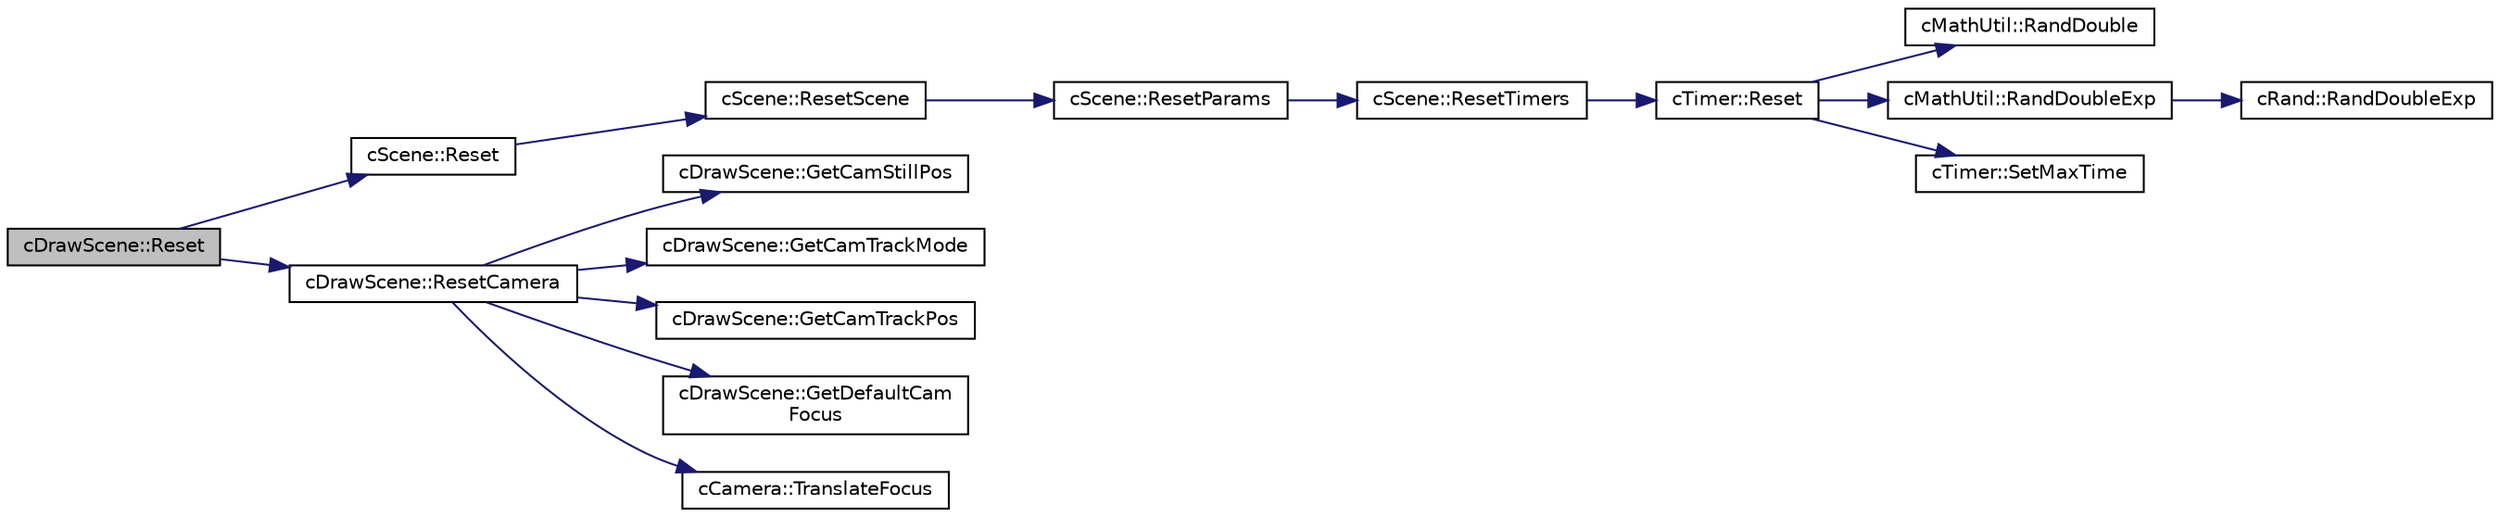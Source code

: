 digraph "cDrawScene::Reset"
{
 // LATEX_PDF_SIZE
  edge [fontname="Helvetica",fontsize="10",labelfontname="Helvetica",labelfontsize="10"];
  node [fontname="Helvetica",fontsize="10",shape=record];
  rankdir="LR";
  Node1 [label="cDrawScene::Reset",height=0.2,width=0.4,color="black", fillcolor="grey75", style="filled", fontcolor="black",tooltip=" "];
  Node1 -> Node2 [color="midnightblue",fontsize="10",style="solid",fontname="Helvetica"];
  Node2 [label="cScene::Reset",height=0.2,width=0.4,color="black", fillcolor="white", style="filled",URL="$classc_scene.html#abccdd142ce9f531bf1cfb0503dbcaf74",tooltip=" "];
  Node2 -> Node3 [color="midnightblue",fontsize="10",style="solid",fontname="Helvetica"];
  Node3 [label="cScene::ResetScene",height=0.2,width=0.4,color="black", fillcolor="white", style="filled",URL="$classc_scene.html#a77af1acfd382a6e3d668360eae38889e",tooltip=" "];
  Node3 -> Node4 [color="midnightblue",fontsize="10",style="solid",fontname="Helvetica"];
  Node4 [label="cScene::ResetParams",height=0.2,width=0.4,color="black", fillcolor="white", style="filled",URL="$classc_scene.html#a415e870aeb165035c4e226807d2ad5a4",tooltip=" "];
  Node4 -> Node5 [color="midnightblue",fontsize="10",style="solid",fontname="Helvetica"];
  Node5 [label="cScene::ResetTimers",height=0.2,width=0.4,color="black", fillcolor="white", style="filled",URL="$classc_scene.html#ad3519d6ec80933c165a3eeaec926a117",tooltip=" "];
  Node5 -> Node6 [color="midnightblue",fontsize="10",style="solid",fontname="Helvetica"];
  Node6 [label="cTimer::Reset",height=0.2,width=0.4,color="black", fillcolor="white", style="filled",URL="$classc_timer.html#ad1099bd7febb32a85da1273881d2326d",tooltip=" "];
  Node6 -> Node7 [color="midnightblue",fontsize="10",style="solid",fontname="Helvetica"];
  Node7 [label="cMathUtil::RandDouble",height=0.2,width=0.4,color="black", fillcolor="white", style="filled",URL="$classc_math_util.html#a8f3607d8952c00d36141494961f8691e",tooltip=" "];
  Node6 -> Node8 [color="midnightblue",fontsize="10",style="solid",fontname="Helvetica"];
  Node8 [label="cMathUtil::RandDoubleExp",height=0.2,width=0.4,color="black", fillcolor="white", style="filled",URL="$classc_math_util.html#a0750363044514fd5f6951c05f533067b",tooltip=" "];
  Node8 -> Node9 [color="midnightblue",fontsize="10",style="solid",fontname="Helvetica"];
  Node9 [label="cRand::RandDoubleExp",height=0.2,width=0.4,color="black", fillcolor="white", style="filled",URL="$classc_rand.html#a22bfd19e9f9233e08955c9e2ab47ba38",tooltip=" "];
  Node6 -> Node10 [color="midnightblue",fontsize="10",style="solid",fontname="Helvetica"];
  Node10 [label="cTimer::SetMaxTime",height=0.2,width=0.4,color="black", fillcolor="white", style="filled",URL="$classc_timer.html#a809813de40643bdcd8eeb5b4166934f0",tooltip=" "];
  Node1 -> Node11 [color="midnightblue",fontsize="10",style="solid",fontname="Helvetica"];
  Node11 [label="cDrawScene::ResetCamera",height=0.2,width=0.4,color="black", fillcolor="white", style="filled",URL="$classc_draw_scene.html#a26dea7e7570b64323d9fefa057cd6d62",tooltip=" "];
  Node11 -> Node12 [color="midnightblue",fontsize="10",style="solid",fontname="Helvetica"];
  Node12 [label="cDrawScene::GetCamStillPos",height=0.2,width=0.4,color="black", fillcolor="white", style="filled",URL="$classc_draw_scene.html#a6d98371b40e4f0170e2914bdcbacf627",tooltip=" "];
  Node11 -> Node13 [color="midnightblue",fontsize="10",style="solid",fontname="Helvetica"];
  Node13 [label="cDrawScene::GetCamTrackMode",height=0.2,width=0.4,color="black", fillcolor="white", style="filled",URL="$classc_draw_scene.html#a8156f751ddadb5670a15381a955b3e88",tooltip=" "];
  Node11 -> Node14 [color="midnightblue",fontsize="10",style="solid",fontname="Helvetica"];
  Node14 [label="cDrawScene::GetCamTrackPos",height=0.2,width=0.4,color="black", fillcolor="white", style="filled",URL="$classc_draw_scene.html#a7055709925cf61e5177ba09e9a4cc235",tooltip=" "];
  Node11 -> Node15 [color="midnightblue",fontsize="10",style="solid",fontname="Helvetica"];
  Node15 [label="cDrawScene::GetDefaultCam\lFocus",height=0.2,width=0.4,color="black", fillcolor="white", style="filled",URL="$classc_draw_scene.html#a3a7f5564e881857d0bba439541e511d1",tooltip=" "];
  Node11 -> Node16 [color="midnightblue",fontsize="10",style="solid",fontname="Helvetica"];
  Node16 [label="cCamera::TranslateFocus",height=0.2,width=0.4,color="black", fillcolor="white", style="filled",URL="$classc_camera.html#ab6d3e9004d131648eae02c7fcfb09ca0",tooltip=" "];
}
